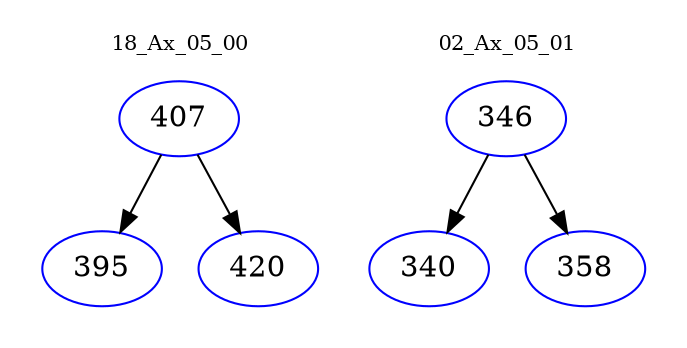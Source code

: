 digraph{
subgraph cluster_0 {
color = white
label = "18_Ax_05_00";
fontsize=10;
T0_407 [label="407", color="blue"]
T0_407 -> T0_395 [color="black"]
T0_395 [label="395", color="blue"]
T0_407 -> T0_420 [color="black"]
T0_420 [label="420", color="blue"]
}
subgraph cluster_1 {
color = white
label = "02_Ax_05_01";
fontsize=10;
T1_346 [label="346", color="blue"]
T1_346 -> T1_340 [color="black"]
T1_340 [label="340", color="blue"]
T1_346 -> T1_358 [color="black"]
T1_358 [label="358", color="blue"]
}
}
